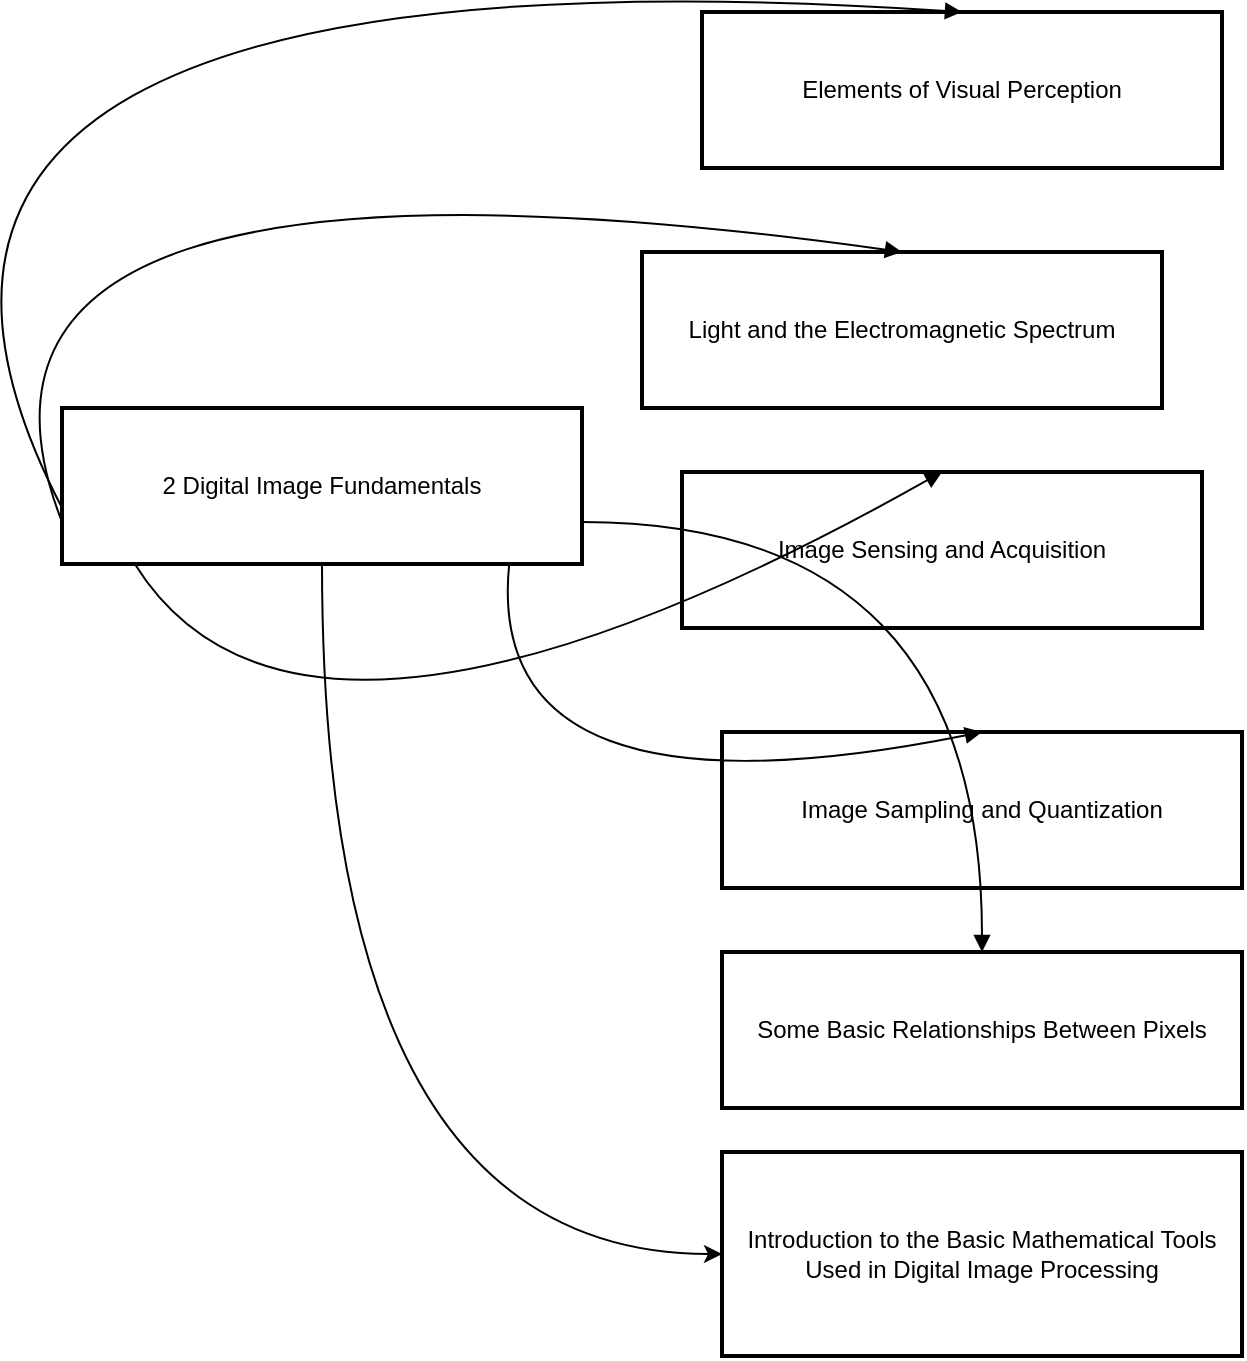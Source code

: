 <mxfile version="26.0.5">
  <diagram name="Page-1" id="ncE1ms7s9Javan94I2pB">
    <mxGraphModel dx="555" dy="833" grid="1" gridSize="10" guides="1" tooltips="1" connect="1" arrows="1" fold="1" page="1" pageScale="1" pageWidth="850" pageHeight="1100" math="0" shadow="0">
      <root>
        <mxCell id="0" />
        <mxCell id="1" parent="0" />
        <mxCell id="TQUPZBiypzR4ups0Wuu2-15" style="edgeStyle=orthogonalEdgeStyle;rounded=0;orthogonalLoop=1;jettySize=auto;html=1;exitX=0.5;exitY=1;exitDx=0;exitDy=0;entryX=0;entryY=0.5;entryDx=0;entryDy=0;curved=1;" edge="1" parent="1" source="TQUPZBiypzR4ups0Wuu2-1" target="TQUPZBiypzR4ups0Wuu2-7">
          <mxGeometry relative="1" as="geometry" />
        </mxCell>
        <mxCell id="TQUPZBiypzR4ups0Wuu2-1" value="2 Digital Image Fundamentals" style="whiteSpace=wrap;strokeWidth=2;" vertex="1" parent="1">
          <mxGeometry x="980" y="308" width="260" height="78" as="geometry" />
        </mxCell>
        <mxCell id="TQUPZBiypzR4ups0Wuu2-2" value="Elements of Visual Perception" style="whiteSpace=wrap;strokeWidth=2;" vertex="1" parent="1">
          <mxGeometry x="1300" y="110" width="260" height="78" as="geometry" />
        </mxCell>
        <mxCell id="TQUPZBiypzR4ups0Wuu2-3" value="Light and the Electromagnetic Spectrum" style="whiteSpace=wrap;strokeWidth=2;" vertex="1" parent="1">
          <mxGeometry x="1270" y="230" width="260" height="78" as="geometry" />
        </mxCell>
        <mxCell id="TQUPZBiypzR4ups0Wuu2-4" value="Image Sensing and Acquisition" style="whiteSpace=wrap;strokeWidth=2;" vertex="1" parent="1">
          <mxGeometry x="1290" y="340" width="260" height="78" as="geometry" />
        </mxCell>
        <mxCell id="TQUPZBiypzR4ups0Wuu2-5" value="Image Sampling and Quantization" style="whiteSpace=wrap;strokeWidth=2;" vertex="1" parent="1">
          <mxGeometry x="1310" y="470" width="260" height="78" as="geometry" />
        </mxCell>
        <mxCell id="TQUPZBiypzR4ups0Wuu2-6" value="Some Basic Relationships Between Pixels" style="whiteSpace=wrap;strokeWidth=2;" vertex="1" parent="1">
          <mxGeometry x="1310" y="580" width="260" height="78" as="geometry" />
        </mxCell>
        <mxCell id="TQUPZBiypzR4ups0Wuu2-7" value="Introduction to the Basic Mathematical Tools Used in Digital Image Processing" style="whiteSpace=wrap;strokeWidth=2;" vertex="1" parent="1">
          <mxGeometry x="1310" y="680" width="260" height="102" as="geometry" />
        </mxCell>
        <mxCell id="TQUPZBiypzR4ups0Wuu2-8" value="" style="curved=1;startArrow=none;endArrow=block;exitX=0;exitY=0.64;entryX=0.5;entryY=0;rounded=0;" edge="1" parent="1" source="TQUPZBiypzR4ups0Wuu2-1" target="TQUPZBiypzR4ups0Wuu2-2">
          <mxGeometry relative="1" as="geometry">
            <Array as="points">
              <mxPoint x="830" y="70" />
            </Array>
          </mxGeometry>
        </mxCell>
        <mxCell id="TQUPZBiypzR4ups0Wuu2-9" value="" style="curved=1;startArrow=none;endArrow=block;exitX=0;exitY=0.73;entryX=0.5;entryY=0;rounded=0;" edge="1" parent="1" source="TQUPZBiypzR4ups0Wuu2-1" target="TQUPZBiypzR4ups0Wuu2-3">
          <mxGeometry relative="1" as="geometry">
            <Array as="points">
              <mxPoint x="900" y="160" />
            </Array>
          </mxGeometry>
        </mxCell>
        <mxCell id="TQUPZBiypzR4ups0Wuu2-10" value="" style="curved=1;startArrow=none;endArrow=block;exitX=0.14;exitY=1;entryX=0.5;entryY=0;rounded=0;" edge="1" parent="1" source="TQUPZBiypzR4ups0Wuu2-1" target="TQUPZBiypzR4ups0Wuu2-4">
          <mxGeometry relative="1" as="geometry">
            <Array as="points">
              <mxPoint x="1100" y="520" />
            </Array>
          </mxGeometry>
        </mxCell>
        <mxCell id="TQUPZBiypzR4ups0Wuu2-11" value="" style="curved=1;startArrow=none;endArrow=block;exitX=0.86;exitY=1;entryX=0.5;entryY=0;rounded=0;" edge="1" parent="1" source="TQUPZBiypzR4ups0Wuu2-1" target="TQUPZBiypzR4ups0Wuu2-5">
          <mxGeometry relative="1" as="geometry">
            <Array as="points">
              <mxPoint x="1190" y="520" />
            </Array>
          </mxGeometry>
        </mxCell>
        <mxCell id="TQUPZBiypzR4ups0Wuu2-12" value="" style="curved=1;startArrow=none;endArrow=block;exitX=1;exitY=0.73;entryX=0.5;entryY=0;rounded=0;edgeStyle=orthogonalEdgeStyle;" edge="1" parent="1" source="TQUPZBiypzR4ups0Wuu2-1" target="TQUPZBiypzR4ups0Wuu2-6">
          <mxGeometry relative="1" as="geometry" />
        </mxCell>
      </root>
    </mxGraphModel>
  </diagram>
</mxfile>
